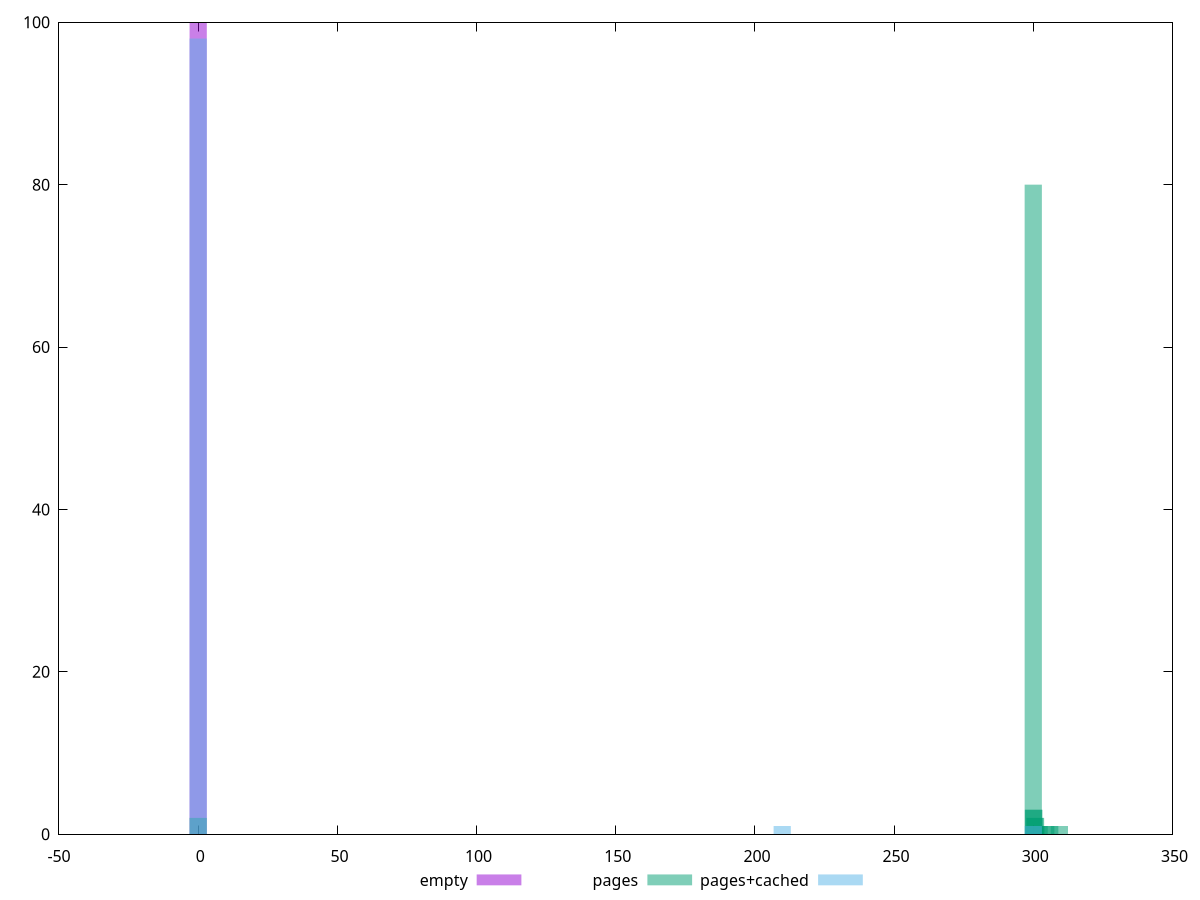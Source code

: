$_empty <<EOF
0 100
EOF
$_pages <<EOF
0 2
300.79826813115307 2
299.98217515860637 80
304.470686507613 1
302.0904153376852 1
305.8988492095696 1
300.9342836265775 1
300.11819065403085 1
309.3672443428929 1
300.52623714030415 2
300.05018290631864 3
300.6622526357286 1
300.18619840174307 3
300.2542061494553 1
EOF
$_pagesCached <<EOF
300 1
0 98
209.8 1
EOF
set key outside below
set terminal pngcairo
set output "report_00006_2020-11-02T20-21-41.718Z/uses-rel-preconnect/uses-rel-preconnect_empty_pages_pages+cached+hist.png"
set boxwidth 6.187344886857858
set style fill transparent solid 0.5 noborder
set yrange [0:100]
plot $_empty title "empty" with boxes ,$_pages title "pages" with boxes ,$_pagesCached title "pages+cached" with boxes ,